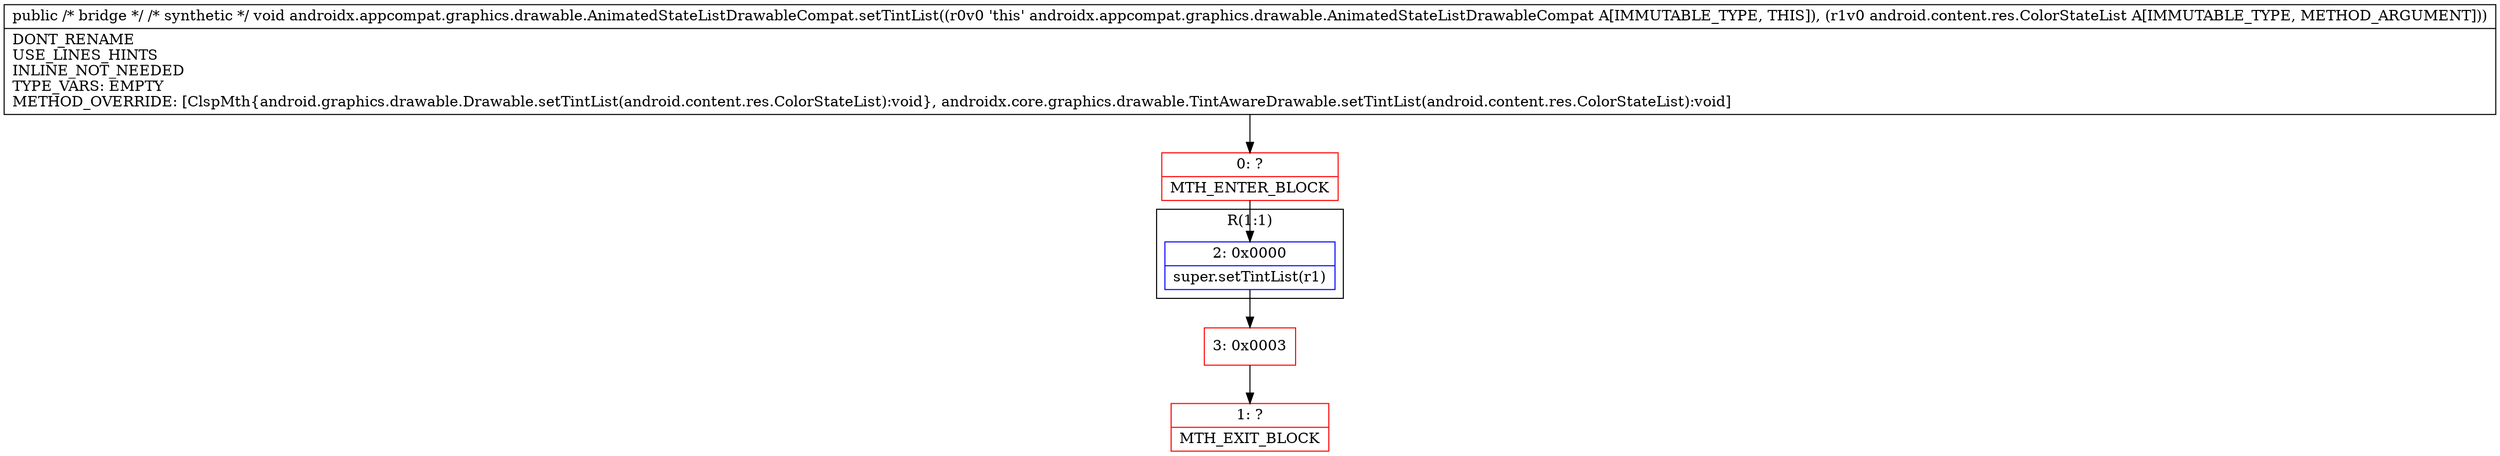 digraph "CFG forandroidx.appcompat.graphics.drawable.AnimatedStateListDrawableCompat.setTintList(Landroid\/content\/res\/ColorStateList;)V" {
subgraph cluster_Region_441450908 {
label = "R(1:1)";
node [shape=record,color=blue];
Node_2 [shape=record,label="{2\:\ 0x0000|super.setTintList(r1)\l}"];
}
Node_0 [shape=record,color=red,label="{0\:\ ?|MTH_ENTER_BLOCK\l}"];
Node_3 [shape=record,color=red,label="{3\:\ 0x0003}"];
Node_1 [shape=record,color=red,label="{1\:\ ?|MTH_EXIT_BLOCK\l}"];
MethodNode[shape=record,label="{public \/* bridge *\/ \/* synthetic *\/ void androidx.appcompat.graphics.drawable.AnimatedStateListDrawableCompat.setTintList((r0v0 'this' androidx.appcompat.graphics.drawable.AnimatedStateListDrawableCompat A[IMMUTABLE_TYPE, THIS]), (r1v0 android.content.res.ColorStateList A[IMMUTABLE_TYPE, METHOD_ARGUMENT]))  | DONT_RENAME\lUSE_LINES_HINTS\lINLINE_NOT_NEEDED\lTYPE_VARS: EMPTY\lMETHOD_OVERRIDE: [ClspMth\{android.graphics.drawable.Drawable.setTintList(android.content.res.ColorStateList):void\}, androidx.core.graphics.drawable.TintAwareDrawable.setTintList(android.content.res.ColorStateList):void]\l}"];
MethodNode -> Node_0;Node_2 -> Node_3;
Node_0 -> Node_2;
Node_3 -> Node_1;
}

